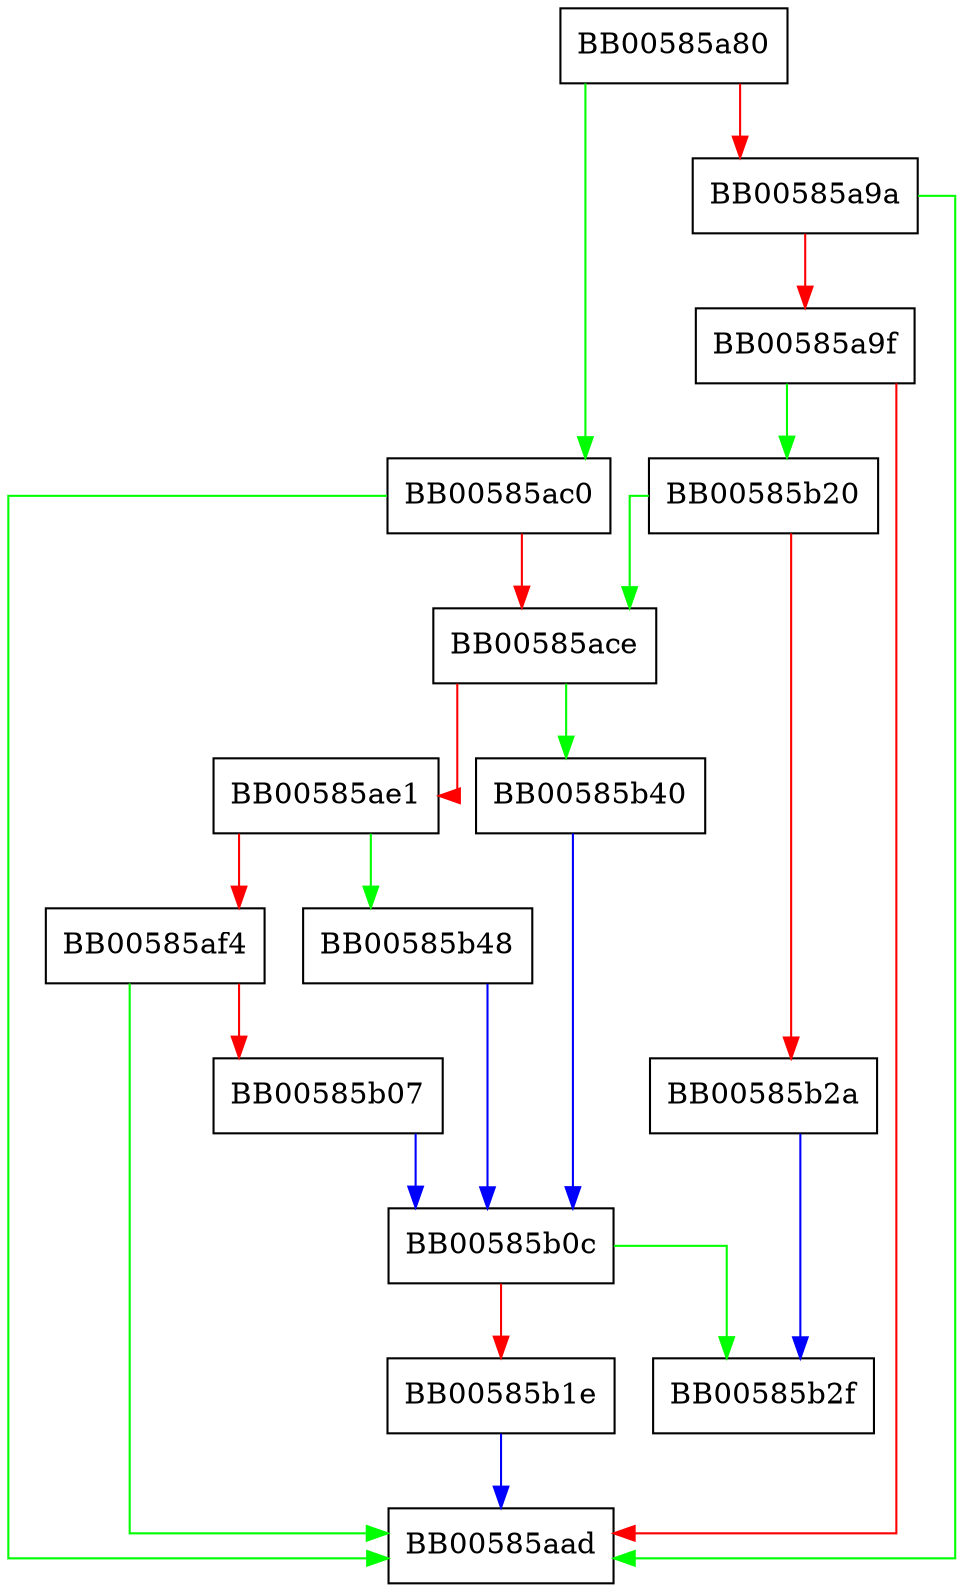 digraph ossl_ec_pt_format_param2id {
  node [shape="box"];
  graph [splines=ortho];
  BB00585a80 -> BB00585ac0 [color="green"];
  BB00585a80 -> BB00585a9a [color="red"];
  BB00585a9a -> BB00585aad [color="green"];
  BB00585a9a -> BB00585a9f [color="red"];
  BB00585a9f -> BB00585b20 [color="green"];
  BB00585a9f -> BB00585aad [color="red"];
  BB00585ac0 -> BB00585aad [color="green"];
  BB00585ac0 -> BB00585ace [color="red"];
  BB00585ace -> BB00585b40 [color="green"];
  BB00585ace -> BB00585ae1 [color="red"];
  BB00585ae1 -> BB00585b48 [color="green"];
  BB00585ae1 -> BB00585af4 [color="red"];
  BB00585af4 -> BB00585aad [color="green"];
  BB00585af4 -> BB00585b07 [color="red"];
  BB00585b07 -> BB00585b0c [color="blue"];
  BB00585b0c -> BB00585b2f [color="green"];
  BB00585b0c -> BB00585b1e [color="red"];
  BB00585b1e -> BB00585aad [color="blue"];
  BB00585b20 -> BB00585ace [color="green"];
  BB00585b20 -> BB00585b2a [color="red"];
  BB00585b2a -> BB00585b2f [color="blue"];
  BB00585b40 -> BB00585b0c [color="blue"];
  BB00585b48 -> BB00585b0c [color="blue"];
}